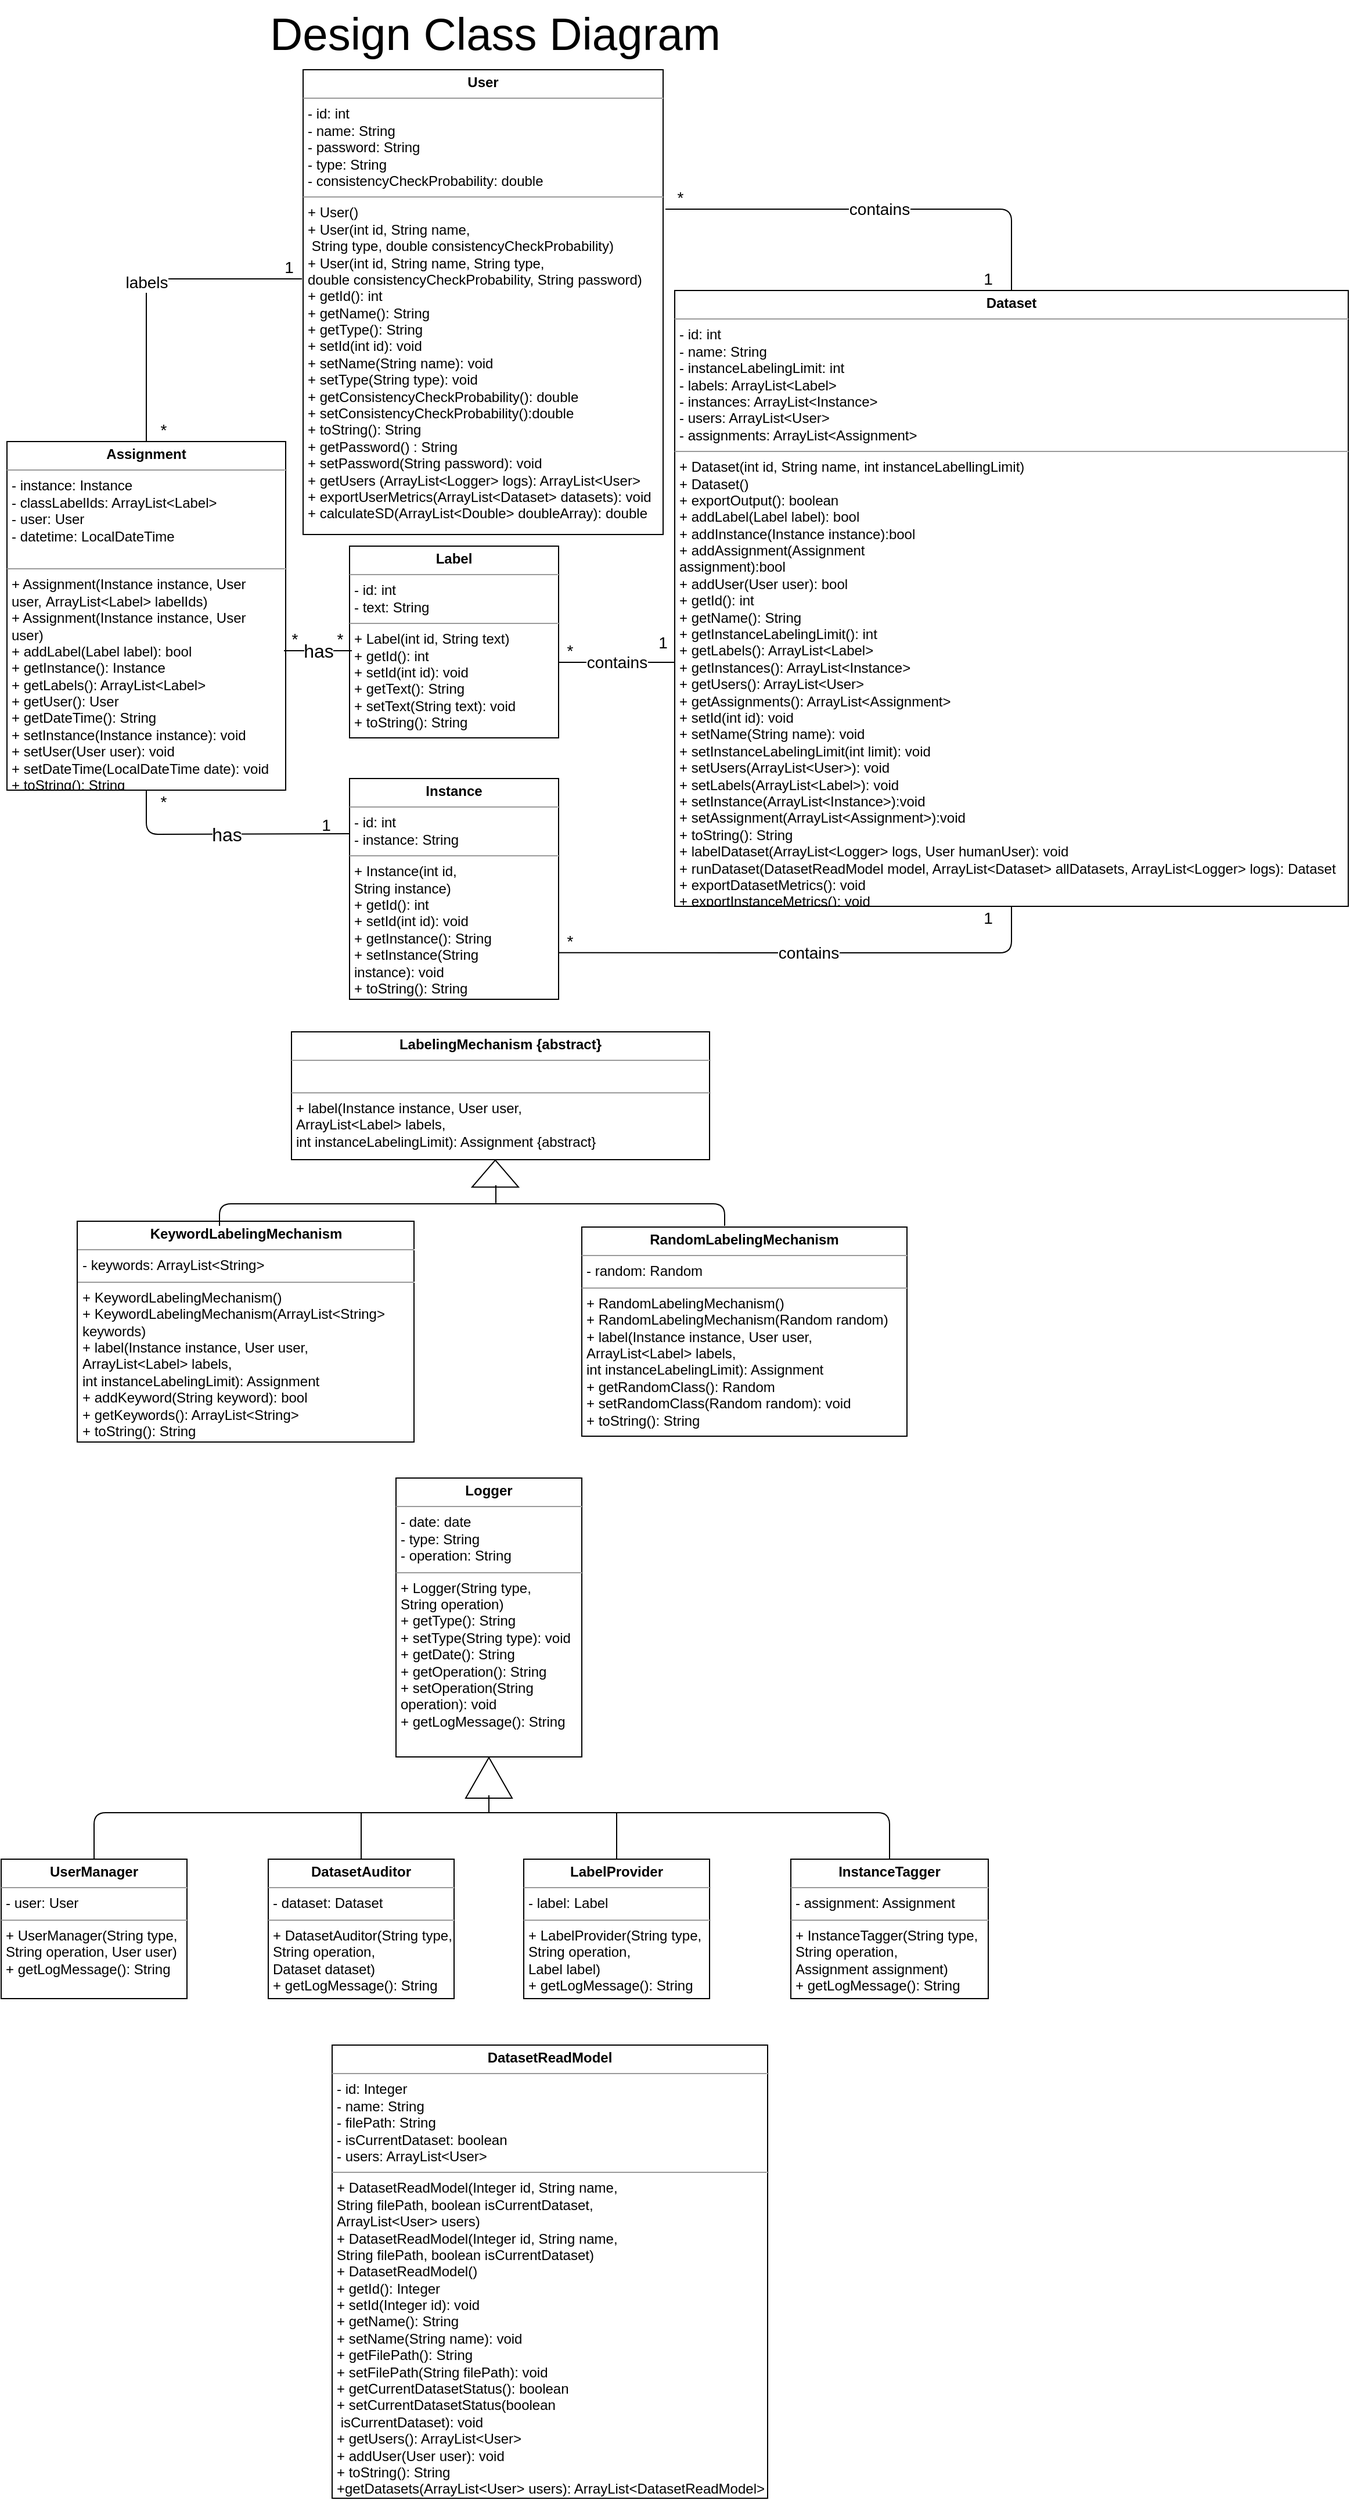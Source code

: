 <mxfile version="14.1.6" type="device"><diagram name="Page-1" id="OVPMt682EdPPki-ch8h5"><mxGraphModel dx="1398" dy="646" grid="1" gridSize="10" guides="1" tooltips="1" connect="1" arrows="1" fold="1" page="1" pageScale="1" pageWidth="1169" pageHeight="827" math="0" shadow="0"><root><mxCell id="0"/><mxCell id="1" parent="0"/><mxCell id="a1I0M5XQ5RtMQej6I2AG-1" value="&lt;p style=&quot;margin: 0px ; margin-top: 4px ; text-align: center&quot;&gt;&lt;b&gt;Dataset&lt;/b&gt;&lt;/p&gt;&lt;hr size=&quot;1&quot;&gt;&lt;p style=&quot;margin: 0px ; margin-left: 4px&quot;&gt;- id: int&lt;/p&gt;&lt;p style=&quot;margin: 0px ; margin-left: 4px&quot;&gt;- name: String&lt;/p&gt;&lt;p style=&quot;margin: 0px ; margin-left: 4px&quot;&gt;- instanceLabelingLimit: int&lt;/p&gt;&lt;p style=&quot;margin: 0px ; margin-left: 4px&quot;&gt;- labels: ArrayList&amp;lt;Label&amp;gt;&lt;/p&gt;&lt;p style=&quot;margin: 0px ; margin-left: 4px&quot;&gt;- instances: ArrayList&amp;lt;Instance&amp;gt;&lt;/p&gt;&lt;p style=&quot;margin: 0px ; margin-left: 4px&quot;&gt;- users: ArrayList&amp;lt;User&amp;gt;&lt;/p&gt;&lt;p style=&quot;margin: 0px ; margin-left: 4px&quot;&gt;- assignments: ArrayList&amp;lt;Assignment&amp;gt;&lt;/p&gt;&lt;hr size=&quot;1&quot;&gt;&lt;p style=&quot;margin: 0px ; margin-left: 4px&quot;&gt;+ Dataset(int id, String name, int instanceLabellingLimit)&lt;br&gt;&lt;/p&gt;&lt;p style=&quot;margin: 0px ; margin-left: 4px&quot;&gt;+ Dataset()&lt;/p&gt;&lt;p style=&quot;margin: 0px ; margin-left: 4px&quot;&gt;+ exportOutput(): boolean&lt;/p&gt;&lt;p style=&quot;margin: 0px ; margin-left: 4px&quot;&gt;+ addLabel(Label label): bool&lt;/p&gt;&lt;p style=&quot;margin: 0px ; margin-left: 4px&quot;&gt;+ addInstance(Instance instance):bool&lt;/p&gt;&lt;p style=&quot;margin: 0px ; margin-left: 4px&quot;&gt;+ addAssignment(Assignment&amp;nbsp;&lt;/p&gt;&lt;p style=&quot;margin: 0px ; margin-left: 4px&quot;&gt;assignment):bool&lt;/p&gt;&lt;p style=&quot;margin: 0px ; margin-left: 4px&quot;&gt;+ addUser(User user): bool&lt;/p&gt;&lt;p style=&quot;margin: 0px ; margin-left: 4px&quot;&gt;+ getId(): int&lt;/p&gt;&lt;p style=&quot;margin: 0px ; margin-left: 4px&quot;&gt;+ getName(): String&lt;/p&gt;&lt;p style=&quot;margin: 0px ; margin-left: 4px&quot;&gt;+ getInstanceLabelingLimit(): int&lt;/p&gt;&lt;p style=&quot;margin: 0px ; margin-left: 4px&quot;&gt;+ getLabels(): ArrayList&amp;lt;Label&amp;gt;&lt;/p&gt;&lt;p style=&quot;margin: 0px ; margin-left: 4px&quot;&gt;+ getInstances(): ArrayList&amp;lt;Instance&amp;gt;&lt;/p&gt;&lt;p style=&quot;margin: 0px ; margin-left: 4px&quot;&gt;+ getUsers(): ArrayList&amp;lt;User&amp;gt;&lt;/p&gt;&lt;p style=&quot;margin: 0px ; margin-left: 4px&quot;&gt;+ getAssignments(): ArrayList&amp;lt;Assignment&amp;gt;&lt;/p&gt;&lt;p style=&quot;margin: 0px ; margin-left: 4px&quot;&gt;+ setId(int id): void&lt;/p&gt;&lt;p style=&quot;margin: 0px ; margin-left: 4px&quot;&gt;+ setName(String name): void&lt;/p&gt;&lt;p style=&quot;margin: 0px ; margin-left: 4px&quot;&gt;+ setInstanceLabelingLimit(int limit): void&lt;/p&gt;&lt;p style=&quot;margin: 0px ; margin-left: 4px&quot;&gt;+ setUsers(ArrayList&amp;lt;User&amp;gt;): void&lt;/p&gt;&lt;p style=&quot;margin: 0px ; margin-left: 4px&quot;&gt;+ setLabels(ArrayList&amp;lt;Label&amp;gt;): void&lt;br&gt;&lt;/p&gt;&lt;p style=&quot;margin: 0px ; margin-left: 4px&quot;&gt;+ setInstance(ArrayList&amp;lt;Instance&amp;gt;):void&lt;/p&gt;&lt;p style=&quot;margin: 0px ; margin-left: 4px&quot;&gt;+ setAssignment(ArrayList&amp;lt;Assignment&amp;gt;):void&lt;/p&gt;&lt;p style=&quot;margin: 0px ; margin-left: 4px&quot;&gt;+ toString(): String&lt;/p&gt;&lt;p style=&quot;margin: 0px ; margin-left: 4px&quot;&gt;+ labelDataset(ArrayList&amp;lt;Logger&amp;gt; logs, User humanUser): void&lt;/p&gt;&lt;p style=&quot;margin: 0px ; margin-left: 4px&quot;&gt;+ runDataset(DatasetReadModel model, ArrayList&amp;lt;Dataset&amp;gt; allDatasets, ArrayList&amp;lt;Logger&amp;gt; logs): Dataset&lt;/p&gt;&lt;p style=&quot;margin: 0px ; margin-left: 4px&quot;&gt;+ exportDatasetMetrics(): void&lt;/p&gt;&lt;p style=&quot;margin: 0px ; margin-left: 4px&quot;&gt;+ exportInstanceMetrics(): void&lt;/p&gt;" style="verticalAlign=top;align=left;overflow=fill;fontSize=12;fontFamily=Helvetica;html=1;" vertex="1" parent="1"><mxGeometry x="580" y="250" width="580" height="530" as="geometry"/></mxCell><mxCell id="a1I0M5XQ5RtMQej6I2AG-2" value="&lt;p style=&quot;margin: 0px ; margin-top: 4px ; text-align: center&quot;&gt;&lt;b&gt;Label&lt;/b&gt;&lt;/p&gt;&lt;hr size=&quot;1&quot;&gt;&lt;p style=&quot;margin: 0px ; margin-left: 4px&quot;&gt;- id: int&lt;/p&gt;&lt;p style=&quot;margin: 0px ; margin-left: 4px&quot;&gt;- text: String&lt;/p&gt;&lt;hr size=&quot;1&quot;&gt;&lt;p style=&quot;margin: 0px ; margin-left: 4px&quot;&gt;+ Label(int id,&amp;nbsp;&lt;span&gt;String text)&lt;/span&gt;&lt;/p&gt;&lt;p style=&quot;margin: 0px ; margin-left: 4px&quot;&gt;+ getId(): int&lt;/p&gt;&lt;p style=&quot;margin: 0px ; margin-left: 4px&quot;&gt;+ setId(int id): void&lt;/p&gt;&lt;p style=&quot;margin: 0px ; margin-left: 4px&quot;&gt;+ getText(): String&lt;/p&gt;&lt;p style=&quot;margin: 0px ; margin-left: 4px&quot;&gt;+ setText(String text): void&lt;/p&gt;&lt;p style=&quot;margin: 0px ; margin-left: 4px&quot;&gt;+ toString(): String&lt;/p&gt;&lt;p style=&quot;margin: 0px ; margin-left: 4px&quot;&gt;&lt;br&gt;&lt;/p&gt;" style="verticalAlign=top;align=left;overflow=fill;fontSize=12;fontFamily=Helvetica;html=1;" vertex="1" parent="1"><mxGeometry x="300" y="470" width="180" height="165" as="geometry"/></mxCell><mxCell id="a1I0M5XQ5RtMQej6I2AG-3" value="&lt;p style=&quot;margin: 0px ; margin-top: 4px ; text-align: center&quot;&gt;&lt;b&gt;Instance&lt;/b&gt;&lt;/p&gt;&lt;hr size=&quot;1&quot;&gt;&lt;p style=&quot;margin: 0px ; margin-left: 4px&quot;&gt;- id: int&lt;/p&gt;&lt;p style=&quot;margin: 0px ; margin-left: 4px&quot;&gt;- instance: String&lt;/p&gt;&lt;hr size=&quot;1&quot;&gt;&lt;p style=&quot;margin: 0px ; margin-left: 4px&quot;&gt;+ Instance(int id,&amp;nbsp;&lt;/p&gt;&lt;p style=&quot;margin: 0px ; margin-left: 4px&quot;&gt;String instance)&lt;/p&gt;&lt;p style=&quot;margin: 0px 0px 0px 4px&quot;&gt;+ getId(): int&lt;/p&gt;&lt;p style=&quot;margin: 0px 0px 0px 4px&quot;&gt;+ setId(int id): void&lt;/p&gt;&lt;p style=&quot;margin: 0px 0px 0px 4px&quot;&gt;+ getInstance(): String&lt;/p&gt;&lt;p style=&quot;margin: 0px 0px 0px 4px&quot;&gt;+ setInstance(String&amp;nbsp;&lt;/p&gt;&lt;p style=&quot;margin: 0px 0px 0px 4px&quot;&gt;instance): void&lt;/p&gt;&lt;p style=&quot;margin: 0px 0px 0px 4px&quot;&gt;+ toString(): String&lt;/p&gt;" style="verticalAlign=top;align=left;overflow=fill;fontSize=12;fontFamily=Helvetica;html=1;" vertex="1" parent="1"><mxGeometry x="300" y="670" width="180" height="190" as="geometry"/></mxCell><mxCell id="a1I0M5XQ5RtMQej6I2AG-4" value="&lt;p style=&quot;margin: 0px ; margin-top: 4px ; text-align: center&quot;&gt;&lt;b&gt;LabelingMechanism {abstract}&lt;/b&gt;&lt;/p&gt;&lt;hr size=&quot;1&quot;&gt;&lt;p style=&quot;margin: 0px ; margin-left: 4px&quot;&gt;&lt;br&gt;&lt;/p&gt;&lt;hr size=&quot;1&quot;&gt;&lt;p style=&quot;margin: 0px ; margin-left: 4px&quot;&gt;&lt;span&gt;+ label(&lt;/span&gt;&lt;span&gt;Instance instance,&amp;nbsp;&lt;/span&gt;&lt;span&gt;User user,&amp;nbsp;&lt;/span&gt;&lt;/p&gt;&lt;p style=&quot;margin: 0px ; margin-left: 4px&quot;&gt;&lt;span&gt;ArrayList&amp;lt;Label&amp;gt; labels,&lt;/span&gt;&lt;/p&gt;&lt;p style=&quot;margin: 0px ; margin-left: 4px&quot;&gt;&lt;span&gt;int instanceLabelingLimit&lt;/span&gt;&lt;span&gt;): Assignment {abstract}&lt;/span&gt;&lt;/p&gt;" style="verticalAlign=top;align=left;overflow=fill;fontSize=12;fontFamily=Helvetica;html=1;" vertex="1" parent="1"><mxGeometry x="250" y="888" width="360" height="110" as="geometry"/></mxCell><mxCell id="a1I0M5XQ5RtMQej6I2AG-5" value="&lt;p style=&quot;margin: 0px ; margin-top: 4px ; text-align: center&quot;&gt;&lt;b&gt;KeywordLabelingMechanism&lt;/b&gt;&lt;/p&gt;&lt;hr size=&quot;1&quot;&gt;&lt;p style=&quot;margin: 0px ; margin-left: 4px&quot;&gt;- keywords: ArrayList&amp;lt;String&amp;gt;&lt;/p&gt;&lt;hr size=&quot;1&quot;&gt;&lt;p style=&quot;margin: 0px ; margin-left: 4px&quot;&gt;+ KeywordLabelingMechanism(&lt;span&gt;)&lt;/span&gt;&lt;/p&gt;&lt;p style=&quot;margin: 0px ; margin-left: 4px&quot;&gt;&lt;span&gt;+ KeywordLabelingMechanism(ArrayList&amp;lt;String&amp;gt;&lt;/span&gt;&lt;/p&gt;&lt;p style=&quot;margin: 0px ; margin-left: 4px&quot;&gt;&lt;span&gt;keywords)&lt;/span&gt;&lt;/p&gt;&lt;p style=&quot;margin: 0px ; margin-left: 4px&quot;&gt;&lt;span&gt;+&lt;/span&gt;&lt;span&gt;&amp;nbsp;label(Instance instance,&amp;nbsp;&lt;/span&gt;&lt;span&gt;User user,&amp;nbsp;&lt;/span&gt;&lt;/p&gt;&lt;p style=&quot;margin: 0px 0px 0px 4px&quot;&gt;ArrayList&amp;lt;Label&amp;gt; labels,&lt;/p&gt;&lt;p style=&quot;margin: 0px 0px 0px 4px&quot;&gt;int instanceLabelingLimit): Assignment&lt;/p&gt;&lt;p style=&quot;margin: 0px 0px 0px 4px&quot;&gt;+ addKeyword(String keyword): bool&lt;/p&gt;&lt;p style=&quot;margin: 0px 0px 0px 4px&quot;&gt;+ getKeywords(): ArrayList&amp;lt;String&amp;gt;&lt;/p&gt;&lt;p style=&quot;margin: 0px 0px 0px 4px&quot;&gt;+ toString(): String&lt;/p&gt;" style="verticalAlign=top;align=left;overflow=fill;fontSize=12;fontFamily=Helvetica;html=1;" vertex="1" parent="1"><mxGeometry x="65.5" y="1051" width="290" height="190" as="geometry"/></mxCell><mxCell id="a1I0M5XQ5RtMQej6I2AG-6" value="&lt;p style=&quot;margin: 0px ; margin-top: 4px ; text-align: center&quot;&gt;&lt;b&gt;RandomLabelingMechanism&lt;/b&gt;&lt;/p&gt;&lt;hr size=&quot;1&quot;&gt;&lt;p style=&quot;margin: 0px ; margin-left: 4px&quot;&gt;- random: Random&lt;/p&gt;&lt;hr size=&quot;1&quot;&gt;&lt;p style=&quot;margin: 0px 0px 0px 4px&quot;&gt;+ RandomLabelingMechanism()&lt;/p&gt;&lt;p style=&quot;margin: 0px 0px 0px 4px&quot;&gt;+ RandomLabelingMechanism(Random random&lt;span&gt;)&lt;/span&gt;&lt;/p&gt;&lt;p style=&quot;margin: 0px 0px 0px 4px&quot;&gt;+&amp;nbsp;label(Instance instance,&amp;nbsp;User user,&amp;nbsp;&lt;/p&gt;&lt;p style=&quot;margin: 0px 0px 0px 4px&quot;&gt;ArrayList&amp;lt;Label&amp;gt; labels,&lt;/p&gt;&lt;p style=&quot;margin: 0px 0px 0px 4px&quot;&gt;int instanceLabelingLimit): Assignment&lt;/p&gt;&lt;p style=&quot;margin: 0px 0px 0px 4px&quot;&gt;+ getRandomClass(): Random&lt;/p&gt;&lt;p style=&quot;margin: 0px 0px 0px 4px&quot;&gt;+ setRandomClass(Random random): void&lt;/p&gt;&lt;p style=&quot;margin: 0px 0px 0px 4px&quot;&gt;+ toString(): String&amp;nbsp;&lt;/p&gt;" style="verticalAlign=top;align=left;overflow=fill;fontSize=12;fontFamily=Helvetica;html=1;" vertex="1" parent="1"><mxGeometry x="500" y="1056" width="280" height="180" as="geometry"/></mxCell><mxCell id="a1I0M5XQ5RtMQej6I2AG-7" value="&lt;p style=&quot;margin: 0px ; margin-top: 4px ; text-align: center&quot;&gt;&lt;b&gt;Assignment&lt;/b&gt;&lt;/p&gt;&lt;hr size=&quot;1&quot;&gt;&lt;p style=&quot;margin: 0px ; margin-left: 4px&quot;&gt;- instance: Instance&lt;/p&gt;&lt;p style=&quot;margin: 0px ; margin-left: 4px&quot;&gt;- classLabelIds: ArrayList&amp;lt;Label&amp;gt;&lt;/p&gt;&lt;p style=&quot;margin: 0px ; margin-left: 4px&quot;&gt;- user: User&lt;/p&gt;&lt;p style=&quot;margin: 0px ; margin-left: 4px&quot;&gt;- datetime: LocalDateTime&lt;br&gt;&lt;/p&gt;&lt;p style=&quot;margin: 0px ; margin-left: 4px&quot;&gt;&amp;nbsp;&lt;/p&gt;&lt;hr size=&quot;1&quot;&gt;&lt;p style=&quot;margin: 0px ; margin-left: 4px&quot;&gt;+ Assignment(Instance instance, User&lt;/p&gt;&lt;p style=&quot;margin: 0px ; margin-left: 4px&quot;&gt;user,&amp;nbsp;ArrayList&amp;lt;Label&amp;gt; labelIds)&lt;/p&gt;&lt;p style=&quot;margin: 0px ; margin-left: 4px&quot;&gt;+ Assignment(Instance instance, User&lt;/p&gt;&lt;p style=&quot;margin: 0px ; margin-left: 4px&quot;&gt;user)&lt;/p&gt;&lt;p style=&quot;margin: 0px ; margin-left: 4px&quot;&gt;+ addLabel(Label label): bool&lt;/p&gt;&lt;p style=&quot;margin: 0px ; margin-left: 4px&quot;&gt;+ getInstance(): Instance&lt;/p&gt;&lt;p style=&quot;margin: 0px ; margin-left: 4px&quot;&gt;+ getLabels(): ArrayList&amp;lt;Label&amp;gt;&lt;/p&gt;&lt;p style=&quot;margin: 0px ; margin-left: 4px&quot;&gt;+ getUser(): User&lt;/p&gt;&lt;p style=&quot;margin: 0px ; margin-left: 4px&quot;&gt;+ getDateTime(): String&lt;/p&gt;&lt;p style=&quot;margin: 0px ; margin-left: 4px&quot;&gt;+ setInstance(Instance instance): void&lt;/p&gt;&lt;p style=&quot;margin: 0px ; margin-left: 4px&quot;&gt;+ setUser(User user): void&lt;/p&gt;&lt;p style=&quot;margin: 0px ; margin-left: 4px&quot;&gt;+ setDateTime(LocalDateTime date): void&lt;/p&gt;&lt;p style=&quot;margin: 0px ; margin-left: 4px&quot;&gt;+ toString(): String&lt;/p&gt;" style="verticalAlign=top;align=left;overflow=fill;fontSize=12;fontFamily=Helvetica;html=1;" vertex="1" parent="1"><mxGeometry x="5" y="380" width="240" height="300" as="geometry"/></mxCell><mxCell id="a1I0M5XQ5RtMQej6I2AG-8" value="&lt;p style=&quot;margin: 0px ; margin-top: 4px ; text-align: center&quot;&gt;&lt;b&gt;User&lt;/b&gt;&lt;/p&gt;&lt;hr size=&quot;1&quot;&gt;&lt;p style=&quot;margin: 0px ; margin-left: 4px&quot;&gt;- id: int&lt;/p&gt;&lt;p style=&quot;margin: 0px ; margin-left: 4px&quot;&gt;- name: String&lt;/p&gt;&lt;p style=&quot;margin: 0px ; margin-left: 4px&quot;&gt;- password: String&lt;/p&gt;&lt;p style=&quot;margin: 0px ; margin-left: 4px&quot;&gt;- type: String&lt;/p&gt;&lt;p style=&quot;margin: 0px ; margin-left: 4px&quot;&gt;- consistencyCheckProbability: double&lt;/p&gt;&lt;hr size=&quot;1&quot;&gt;&lt;p style=&quot;margin: 0px ; margin-left: 4px&quot;&gt;+ User()&lt;/p&gt;&lt;p style=&quot;margin: 0px ; margin-left: 4px&quot;&gt;+ User(int id, String name,&lt;/p&gt;&lt;p style=&quot;margin: 0px ; margin-left: 4px&quot;&gt;&amp;nbsp;String type, double consistencyCheckProbability)&lt;br&gt;&lt;/p&gt;&lt;p style=&quot;margin: 0px ; margin-left: 4px&quot;&gt;+ User(int id, String name, String type,&amp;nbsp;&lt;/p&gt;&lt;p style=&quot;margin: 0px ; margin-left: 4px&quot;&gt;double consistencyCheckProbability, String password)&lt;/p&gt;&lt;p style=&quot;margin: 0px ; margin-left: 4px&quot;&gt;+ getId(): int&lt;/p&gt;&lt;p style=&quot;margin: 0px ; margin-left: 4px&quot;&gt;+ getName(): String&lt;/p&gt;&lt;p style=&quot;margin: 0px ; margin-left: 4px&quot;&gt;+ getType(): String&lt;/p&gt;&lt;p style=&quot;margin: 0px ; margin-left: 4px&quot;&gt;+ setId(int id): void&lt;/p&gt;&lt;p style=&quot;margin: 0px ; margin-left: 4px&quot;&gt;+ setName(String name): void&lt;/p&gt;&lt;p style=&quot;margin: 0px ; margin-left: 4px&quot;&gt;+ setType(String type): void&lt;/p&gt;&lt;p style=&quot;margin: 0px ; margin-left: 4px&quot;&gt;+ getConsistencyCheckProbability(): double&lt;/p&gt;&lt;p style=&quot;margin: 0px ; margin-left: 4px&quot;&gt;+ setConsistencyCheckProbability():double&lt;/p&gt;&lt;p style=&quot;margin: 0px ; margin-left: 4px&quot;&gt;+ toString(): String&lt;/p&gt;&lt;p style=&quot;margin: 0px ; margin-left: 4px&quot;&gt;+ getPassword() : String&lt;/p&gt;&lt;p style=&quot;margin: 0px ; margin-left: 4px&quot;&gt;+ setPassword(String password): void&lt;/p&gt;&lt;p style=&quot;margin: 0px ; margin-left: 4px&quot;&gt;+ getUsers (ArrayList&amp;lt;Logger&amp;gt; logs): ArrayList&amp;lt;User&amp;gt;&lt;/p&gt;&lt;p style=&quot;margin: 0px ; margin-left: 4px&quot;&gt;+ exportUserMetrics(ArrayList&amp;lt;Dataset&amp;gt; datasets): void&lt;/p&gt;&lt;p style=&quot;margin: 0px ; margin-left: 4px&quot;&gt;+ calculateSD(ArrayList&amp;lt;Double&amp;gt; doubleArray): double&lt;/p&gt;&lt;p style=&quot;margin: 0px ; margin-left: 4px&quot;&gt;&lt;br&gt;&lt;/p&gt;&lt;p style=&quot;margin: 0px ; margin-left: 4px&quot;&gt;&lt;br&gt;&lt;/p&gt;" style="verticalAlign=top;align=left;overflow=fill;fontSize=12;fontFamily=Helvetica;html=1;" vertex="1" parent="1"><mxGeometry x="260" y="60" width="310" height="400" as="geometry"/></mxCell><mxCell id="a1I0M5XQ5RtMQej6I2AG-9" value="&lt;p style=&quot;margin: 0px ; margin-top: 4px ; text-align: center&quot;&gt;&lt;b&gt;Logger&lt;/b&gt;&lt;/p&gt;&lt;hr size=&quot;1&quot;&gt;&lt;p style=&quot;margin: 0px ; margin-left: 4px&quot;&gt;- date: date&lt;br&gt;- type: String&lt;br&gt;&lt;/p&gt;&lt;p style=&quot;margin: 0px ; margin-left: 4px&quot;&gt;- operation: String&lt;/p&gt;&lt;hr size=&quot;1&quot;&gt;&lt;p style=&quot;margin: 0px ; margin-left: 4px&quot;&gt;+ Logger(String type,&lt;/p&gt;&lt;p style=&quot;margin: 0px ; margin-left: 4px&quot;&gt;String operation)&lt;/p&gt;&lt;p style=&quot;margin: 0px ; margin-left: 4px&quot;&gt;+ getType(): String&lt;/p&gt;&lt;p style=&quot;margin: 0px ; margin-left: 4px&quot;&gt;+ setType(String type): void&lt;/p&gt;&lt;p style=&quot;margin: 0px ; margin-left: 4px&quot;&gt;+ getDate(): String&lt;/p&gt;&lt;p style=&quot;margin: 0px ; margin-left: 4px&quot;&gt;+ getOperation(): String&lt;/p&gt;&lt;p style=&quot;margin: 0px ; margin-left: 4px&quot;&gt;+ setOperation(String&amp;nbsp;&lt;/p&gt;&lt;p style=&quot;margin: 0px ; margin-left: 4px&quot;&gt;operation): void&amp;nbsp;&lt;/p&gt;&lt;p style=&quot;margin: 0px ; margin-left: 4px&quot;&gt;+ getLogMessage(): String&lt;/p&gt;" style="verticalAlign=top;align=left;overflow=fill;fontSize=12;fontFamily=Helvetica;html=1;" vertex="1" parent="1"><mxGeometry x="340" y="1272" width="160" height="240" as="geometry"/></mxCell><mxCell id="a1I0M5XQ5RtMQej6I2AG-10" value="" style="triangle;whiteSpace=wrap;html=1;fontSize=16;rotation=-90;" vertex="1" parent="1"><mxGeometry x="402.5" y="1510" width="35" height="40" as="geometry"/></mxCell><mxCell id="a1I0M5XQ5RtMQej6I2AG-11" value="" style="endArrow=none;html=1;fontSize=16;" edge="1" parent="1"><mxGeometry width="50" height="50" relative="1" as="geometry"><mxPoint x="420" y="1545" as="sourcePoint"/><mxPoint x="420" y="1545" as="targetPoint"/><Array as="points"><mxPoint x="420" y="1565"/></Array></mxGeometry></mxCell><mxCell id="a1I0M5XQ5RtMQej6I2AG-12" value="" style="endArrow=none;html=1;fontSize=16;exitX=0.5;exitY=0;exitDx=0;exitDy=0;entryX=0.5;entryY=0;entryDx=0;entryDy=0;" edge="1" parent="1"><mxGeometry width="50" height="50" relative="1" as="geometry"><mxPoint x="80" y="1700" as="sourcePoint"/><mxPoint x="765" y="1700" as="targetPoint"/><Array as="points"><mxPoint x="80" y="1560"/><mxPoint x="260" y="1560"/><mxPoint x="765" y="1560"/></Array></mxGeometry></mxCell><mxCell id="a1I0M5XQ5RtMQej6I2AG-13" value="&lt;p style=&quot;margin: 0px ; margin-top: 4px ; text-align: center&quot;&gt;&lt;b&gt;UserManager&lt;/b&gt;&lt;/p&gt;&lt;hr size=&quot;1&quot;&gt;&lt;p style=&quot;margin: 0px ; margin-left: 4px&quot;&gt;- user: User&lt;br&gt;&lt;/p&gt;&lt;hr size=&quot;1&quot;&gt;&lt;p style=&quot;margin: 0px ; margin-left: 4px&quot;&gt;+ UserManager(String type,&lt;/p&gt;&lt;p style=&quot;margin: 0px ; margin-left: 4px&quot;&gt;String operation, User user)&lt;/p&gt;&lt;p style=&quot;margin: 0px ; margin-left: 4px&quot;&gt;+ getLogMessage(): String&lt;/p&gt;" style="verticalAlign=top;align=left;overflow=fill;fontSize=12;fontFamily=Helvetica;html=1;" vertex="1" parent="1"><mxGeometry y="1600" width="160" height="120" as="geometry"/></mxCell><mxCell id="a1I0M5XQ5RtMQej6I2AG-14" value="&lt;p style=&quot;margin: 0px ; margin-top: 4px ; text-align: center&quot;&gt;&lt;b&gt;InstanceTagger&lt;/b&gt;&lt;/p&gt;&lt;hr size=&quot;1&quot;&gt;&lt;p style=&quot;margin: 0px ; margin-left: 4px&quot;&gt;- assignment: Assignment&lt;br&gt;&lt;/p&gt;&lt;hr size=&quot;1&quot;&gt;&lt;p style=&quot;margin: 0px ; margin-left: 4px&quot;&gt;+ InstanceTagger(String type,&lt;/p&gt;&lt;p style=&quot;margin: 0px ; margin-left: 4px&quot;&gt;String operation,&lt;br&gt;Assignment assignment)&lt;/p&gt;&lt;p style=&quot;margin: 0px ; margin-left: 4px&quot;&gt;+ getLogMessage(): String&lt;/p&gt;" style="verticalAlign=top;align=left;overflow=fill;fontSize=12;fontFamily=Helvetica;html=1;" vertex="1" parent="1"><mxGeometry x="680" y="1600" width="170" height="120" as="geometry"/></mxCell><mxCell id="a1I0M5XQ5RtMQej6I2AG-15" value="" style="endArrow=none;html=1;fontSize=16;exitX=0.5;exitY=0;exitDx=0;exitDy=0;" edge="1" parent="1" source="a1I0M5XQ5RtMQej6I2AG-16"><mxGeometry width="50" height="50" relative="1" as="geometry"><mxPoint x="310" y="1500" as="sourcePoint"/><mxPoint x="310" y="1560" as="targetPoint"/></mxGeometry></mxCell><mxCell id="a1I0M5XQ5RtMQej6I2AG-16" value="&lt;p style=&quot;margin: 0px ; margin-top: 4px ; text-align: center&quot;&gt;&lt;b&gt;DatasetAuditor&lt;/b&gt;&lt;/p&gt;&lt;hr size=&quot;1&quot;&gt;&lt;p style=&quot;margin: 0px ; margin-left: 4px&quot;&gt;- dataset: Dataset&lt;br&gt;&lt;/p&gt;&lt;hr size=&quot;1&quot;&gt;&lt;p style=&quot;margin: 0px ; margin-left: 4px&quot;&gt;+ DatasetAuditor(String type,&lt;/p&gt;&lt;p style=&quot;margin: 0px ; margin-left: 4px&quot;&gt;String operation,&amp;nbsp;&lt;/p&gt;&lt;p style=&quot;margin: 0px ; margin-left: 4px&quot;&gt;Dataset dataset)&lt;/p&gt;&lt;p style=&quot;margin: 0px ; margin-left: 4px&quot;&gt;+ getLogMessage(): String&lt;/p&gt;" style="verticalAlign=top;align=left;overflow=fill;fontSize=12;fontFamily=Helvetica;html=1;" vertex="1" parent="1"><mxGeometry x="230" y="1600" width="160" height="120" as="geometry"/></mxCell><mxCell id="a1I0M5XQ5RtMQej6I2AG-17" value="" style="endArrow=none;html=1;fontSize=16;exitX=0.5;exitY=0;exitDx=0;exitDy=0;" edge="1" parent="1" source="a1I0M5XQ5RtMQej6I2AG-18"><mxGeometry width="50" height="50" relative="1" as="geometry"><mxPoint x="530" y="1500" as="sourcePoint"/><mxPoint x="530" y="1560" as="targetPoint"/></mxGeometry></mxCell><mxCell id="a1I0M5XQ5RtMQej6I2AG-18" value="&lt;p style=&quot;margin: 0px ; margin-top: 4px ; text-align: center&quot;&gt;&lt;b&gt;LabelProvider&lt;/b&gt;&lt;/p&gt;&lt;hr size=&quot;1&quot;&gt;&lt;p style=&quot;margin: 0px ; margin-left: 4px&quot;&gt;- label: Label&lt;br&gt;&lt;/p&gt;&lt;hr size=&quot;1&quot;&gt;&lt;p style=&quot;margin: 0px ; margin-left: 4px&quot;&gt;+ LabelProvider(String type,&lt;/p&gt;&lt;p style=&quot;margin: 0px ; margin-left: 4px&quot;&gt;String operation,&amp;nbsp;&lt;/p&gt;&lt;p style=&quot;margin: 0px ; margin-left: 4px&quot;&gt;Label label)&lt;/p&gt;&lt;p style=&quot;margin: 0px ; margin-left: 4px&quot;&gt;+ getLogMessage(): String&lt;/p&gt;" style="verticalAlign=top;align=left;overflow=fill;fontSize=12;fontFamily=Helvetica;html=1;" vertex="1" parent="1"><mxGeometry x="450" y="1600" width="160" height="120" as="geometry"/></mxCell><mxCell id="a1I0M5XQ5RtMQej6I2AG-19" value="" style="triangle;whiteSpace=wrap;html=1;fontSize=16;rotation=-90;" vertex="1" parent="1"><mxGeometry x="413.87" y="990" width="23.25" height="40" as="geometry"/></mxCell><mxCell id="a1I0M5XQ5RtMQej6I2AG-20" value="" style="endArrow=none;html=1;fontSize=16;" edge="1" parent="1"><mxGeometry width="50" height="50" relative="1" as="geometry"><mxPoint x="426" y="1020" as="sourcePoint"/><mxPoint x="426" y="1020" as="targetPoint"/><Array as="points"><mxPoint x="426" y="1040"/></Array></mxGeometry></mxCell><mxCell id="a1I0M5XQ5RtMQej6I2AG-21" value="" style="endArrow=none;html=1;fontSize=16;" edge="1" parent="1"><mxGeometry width="50" height="50" relative="1" as="geometry"><mxPoint x="188" y="1055" as="sourcePoint"/><mxPoint x="623" y="1055" as="targetPoint"/><Array as="points"><mxPoint x="188" y="1036"/><mxPoint x="407" y="1036"/><mxPoint x="623" y="1036"/></Array></mxGeometry></mxCell><mxCell id="a1I0M5XQ5RtMQej6I2AG-22" value="has" style="endArrow=none;html=1;fontSize=16;exitX=0.25;exitY=1;exitDx=0;exitDy=0;entryX=0.75;entryY=1;entryDx=0;entryDy=0;" edge="1" parent="1" source="a1I0M5XQ5RtMQej6I2AG-32" target="a1I0M5XQ5RtMQej6I2AG-33"><mxGeometry width="50" height="50" relative="1" as="geometry"><mxPoint x="400" y="390" as="sourcePoint"/><mxPoint x="301" y="414" as="targetPoint"/></mxGeometry></mxCell><mxCell id="a1I0M5XQ5RtMQej6I2AG-23" value="labels" style="endArrow=none;html=1;fontSize=14;exitX=-0.003;exitY=0.45;exitDx=0;exitDy=0;entryX=0.5;entryY=0;entryDx=0;entryDy=0;exitPerimeter=0;" edge="1" parent="1" source="a1I0M5XQ5RtMQej6I2AG-8" target="a1I0M5XQ5RtMQej6I2AG-7"><mxGeometry width="50" height="50" relative="1" as="geometry"><mxPoint x="400" y="390" as="sourcePoint"/><mxPoint x="120" y="220" as="targetPoint"/><Array as="points"><mxPoint x="125" y="240"/></Array></mxGeometry></mxCell><mxCell id="a1I0M5XQ5RtMQej6I2AG-24" value="has" style="endArrow=none;html=1;fontSize=16;entryX=0.5;entryY=1;entryDx=0;entryDy=0;exitX=0;exitY=0.25;exitDx=0;exitDy=0;" edge="1" parent="1" source="a1I0M5XQ5RtMQej6I2AG-3" target="a1I0M5XQ5RtMQej6I2AG-7"><mxGeometry width="50" height="50" relative="1" as="geometry"><mxPoint x="130" y="700" as="sourcePoint"/><mxPoint x="450" y="340" as="targetPoint"/><Array as="points"><mxPoint x="125" y="718"/></Array></mxGeometry></mxCell><mxCell id="a1I0M5XQ5RtMQej6I2AG-25" value="contains" style="endArrow=none;html=1;fontSize=14;" edge="1" parent="1"><mxGeometry width="50" height="50" relative="1" as="geometry"><mxPoint x="480" y="570" as="sourcePoint"/><mxPoint x="580" y="570" as="targetPoint"/><mxPoint as="offset"/></mxGeometry></mxCell><mxCell id="a1I0M5XQ5RtMQej6I2AG-26" value="contains" style="endArrow=none;html=1;fontSize=14;exitX=0.5;exitY=0;exitDx=0;exitDy=0;" edge="1" parent="1" source="a1I0M5XQ5RtMQej6I2AG-1"><mxGeometry width="50" height="50" relative="1" as="geometry"><mxPoint x="790" y="140" as="sourcePoint"/><mxPoint x="572" y="180" as="targetPoint"/><Array as="points"><mxPoint x="870" y="180"/><mxPoint x="700" y="180"/></Array></mxGeometry></mxCell><mxCell id="a1I0M5XQ5RtMQej6I2AG-27" value="contains" style="endArrow=none;html=1;fontSize=14;exitX=1;exitY=0.789;exitDx=0;exitDy=0;entryX=0.5;entryY=1;entryDx=0;entryDy=0;exitPerimeter=0;" edge="1" parent="1" source="a1I0M5XQ5RtMQej6I2AG-3" target="a1I0M5XQ5RtMQej6I2AG-1"><mxGeometry width="50" height="50" relative="1" as="geometry"><mxPoint x="400" y="390" as="sourcePoint"/><mxPoint x="760" y="673" as="targetPoint"/><Array as="points"><mxPoint x="870" y="820"/></Array></mxGeometry></mxCell><mxCell id="a1I0M5XQ5RtMQej6I2AG-28" value="1" style="text;html=1;strokeColor=none;fillColor=none;align=center;verticalAlign=middle;whiteSpace=wrap;rounded=0;fontSize=14;" vertex="1" parent="1"><mxGeometry x="260" y="700" width="40" height="20" as="geometry"/></mxCell><mxCell id="a1I0M5XQ5RtMQej6I2AG-29" value="*" style="text;html=1;strokeColor=none;fillColor=none;align=center;verticalAlign=middle;whiteSpace=wrap;rounded=0;fontSize=14;" vertex="1" parent="1"><mxGeometry x="120" y="680" width="40" height="20" as="geometry"/></mxCell><mxCell id="a1I0M5XQ5RtMQej6I2AG-30" value="1" style="text;html=1;strokeColor=none;fillColor=none;align=center;verticalAlign=middle;whiteSpace=wrap;rounded=0;fontSize=14;" vertex="1" parent="1"><mxGeometry x="228" y="220" width="40" height="20" as="geometry"/></mxCell><mxCell id="a1I0M5XQ5RtMQej6I2AG-31" value="*" style="text;html=1;strokeColor=none;fillColor=none;align=center;verticalAlign=middle;whiteSpace=wrap;rounded=0;fontSize=14;" vertex="1" parent="1"><mxGeometry x="120" y="360" width="40" height="20" as="geometry"/></mxCell><mxCell id="a1I0M5XQ5RtMQej6I2AG-32" value="*" style="text;html=1;strokeColor=none;fillColor=none;align=center;verticalAlign=middle;whiteSpace=wrap;rounded=0;fontSize=14;" vertex="1" parent="1"><mxGeometry x="234" y="540" width="38" height="20" as="geometry"/></mxCell><mxCell id="a1I0M5XQ5RtMQej6I2AG-33" value="*" style="text;html=1;strokeColor=none;fillColor=none;align=center;verticalAlign=middle;whiteSpace=wrap;rounded=0;fontSize=14;" vertex="1" parent="1"><mxGeometry x="272" y="540" width="40" height="20" as="geometry"/></mxCell><mxCell id="a1I0M5XQ5RtMQej6I2AG-34" value="*" style="text;html=1;strokeColor=none;fillColor=none;align=center;verticalAlign=middle;whiteSpace=wrap;rounded=0;fontSize=14;" vertex="1" parent="1"><mxGeometry x="470" y="550" width="40" height="20" as="geometry"/></mxCell><mxCell id="a1I0M5XQ5RtMQej6I2AG-35" value="1" style="text;html=1;strokeColor=none;fillColor=none;align=center;verticalAlign=middle;whiteSpace=wrap;rounded=0;fontSize=14;" vertex="1" parent="1"><mxGeometry x="550" y="542.5" width="40" height="20" as="geometry"/></mxCell><mxCell id="a1I0M5XQ5RtMQej6I2AG-36" value="1" style="text;html=1;strokeColor=none;fillColor=none;align=center;verticalAlign=middle;whiteSpace=wrap;rounded=0;fontSize=14;" vertex="1" parent="1"><mxGeometry x="830" y="780" width="40" height="20" as="geometry"/></mxCell><mxCell id="a1I0M5XQ5RtMQej6I2AG-37" value="*" style="text;html=1;strokeColor=none;fillColor=none;align=center;verticalAlign=middle;whiteSpace=wrap;rounded=0;fontSize=14;" vertex="1" parent="1"><mxGeometry x="470" y="800" width="40" height="20" as="geometry"/></mxCell><mxCell id="a1I0M5XQ5RtMQej6I2AG-38" value="1" style="text;html=1;strokeColor=none;fillColor=none;align=center;verticalAlign=middle;whiteSpace=wrap;rounded=0;fontSize=14;" vertex="1" parent="1"><mxGeometry x="830" y="230" width="40" height="20" as="geometry"/></mxCell><mxCell id="a1I0M5XQ5RtMQej6I2AG-39" value="*" style="text;html=1;strokeColor=none;fillColor=none;align=center;verticalAlign=middle;whiteSpace=wrap;rounded=0;fontSize=14;" vertex="1" parent="1"><mxGeometry x="565" y="160" width="40" height="20" as="geometry"/></mxCell><mxCell id="a1I0M5XQ5RtMQej6I2AG-40" value="Design Class Diagram" style="text;html=1;strokeColor=none;fillColor=none;align=center;verticalAlign=middle;whiteSpace=wrap;rounded=0;fontSize=39;" vertex="1" parent="1"><mxGeometry x="228" width="395" height="60" as="geometry"/></mxCell><mxCell id="a1I0M5XQ5RtMQej6I2AG-41" value="&lt;p style=&quot;margin: 0px ; margin-top: 4px ; text-align: center&quot;&gt;&lt;b&gt;DatasetReadModel&lt;/b&gt;&lt;/p&gt;&lt;hr size=&quot;1&quot;&gt;&lt;p style=&quot;margin: 0px ; margin-left: 4px&quot;&gt;- id: Integer&lt;/p&gt;&lt;p style=&quot;margin: 0px ; margin-left: 4px&quot;&gt;- name: String&lt;/p&gt;&lt;p style=&quot;margin: 0px ; margin-left: 4px&quot;&gt;- filePath: String&lt;/p&gt;&lt;p style=&quot;margin: 0px ; margin-left: 4px&quot;&gt;- isCurrentDataset: boolean&lt;/p&gt;&lt;p style=&quot;margin: 0px ; margin-left: 4px&quot;&gt;- users: ArrayList&amp;lt;User&amp;gt;&lt;/p&gt;&lt;hr size=&quot;1&quot;&gt;&lt;p style=&quot;margin: 0px ; margin-left: 4px&quot;&gt;+ DatasetReadModel(Integer id,&amp;nbsp;&lt;span&gt;String name,&amp;nbsp;&lt;/span&gt;&lt;/p&gt;&lt;p style=&quot;margin: 0px ; margin-left: 4px&quot;&gt;&lt;span&gt;String filePath,&amp;nbsp;&lt;/span&gt;&lt;span&gt;boolean isCurrentDataset,&lt;/span&gt;&lt;/p&gt;&lt;p style=&quot;margin: 0px ; margin-left: 4px&quot;&gt;ArrayList&amp;lt;User&amp;gt; users)&lt;/p&gt;&lt;p style=&quot;margin: 0px 0px 0px 4px&quot;&gt;+ DatasetReadModel(Integer id,&amp;nbsp;String name,&amp;nbsp;&lt;/p&gt;&lt;p style=&quot;margin: 0px 0px 0px 4px&quot;&gt;String filePath,&amp;nbsp;boolean isCurrentDataset&lt;span&gt;)&lt;/span&gt;&lt;/p&gt;&lt;p style=&quot;margin: 0px 0px 0px 4px&quot;&gt;&lt;span&gt;+ DatasetReadModel()&lt;/span&gt;&lt;/p&gt;&lt;p style=&quot;margin: 0px 0px 0px 4px&quot;&gt;+ getId(): Integer&lt;/p&gt;&lt;p style=&quot;margin: 0px 0px 0px 4px&quot;&gt;+ setId(Integer id): void&lt;/p&gt;&lt;p style=&quot;margin: 0px 0px 0px 4px&quot;&gt;+ getName(): String&lt;/p&gt;&lt;p style=&quot;margin: 0px 0px 0px 4px&quot;&gt;+ setName(String name): void&lt;/p&gt;&lt;p style=&quot;margin: 0px 0px 0px 4px&quot;&gt;+ getFilePath(): String&lt;/p&gt;&lt;p style=&quot;margin: 0px 0px 0px 4px&quot;&gt;+ setFilePath(String filePath): void&lt;/p&gt;&lt;p style=&quot;margin: 0px 0px 0px 4px&quot;&gt;+ getCurrentDatasetStatus(): boolean&lt;/p&gt;&lt;p style=&quot;margin: 0px 0px 0px 4px&quot;&gt;+ setCurrentDatasetStatus(boolean&lt;/p&gt;&lt;p style=&quot;margin: 0px 0px 0px 4px&quot;&gt;&amp;nbsp;isCurrentDataset): void&lt;/p&gt;&lt;p style=&quot;margin: 0px 0px 0px 4px&quot;&gt;+ getUsers(): ArrayList&amp;lt;User&amp;gt;&lt;/p&gt;&lt;p style=&quot;margin: 0px 0px 0px 4px&quot;&gt;+ addUser(User user): void&lt;/p&gt;&lt;p style=&quot;margin: 0px 0px 0px 4px&quot;&gt;+ toString(): String&lt;/p&gt;&lt;p style=&quot;margin: 0px 0px 0px 4px&quot;&gt;+getDatasets(ArrayList&amp;lt;User&amp;gt; users): ArrayList&amp;lt;DatasetReadModel&amp;gt;&lt;/p&gt;" style="verticalAlign=top;align=left;overflow=fill;fontSize=12;fontFamily=Helvetica;html=1;" vertex="1" parent="1"><mxGeometry x="285" y="1760" width="375" height="390" as="geometry"/></mxCell></root></mxGraphModel></diagram></mxfile>